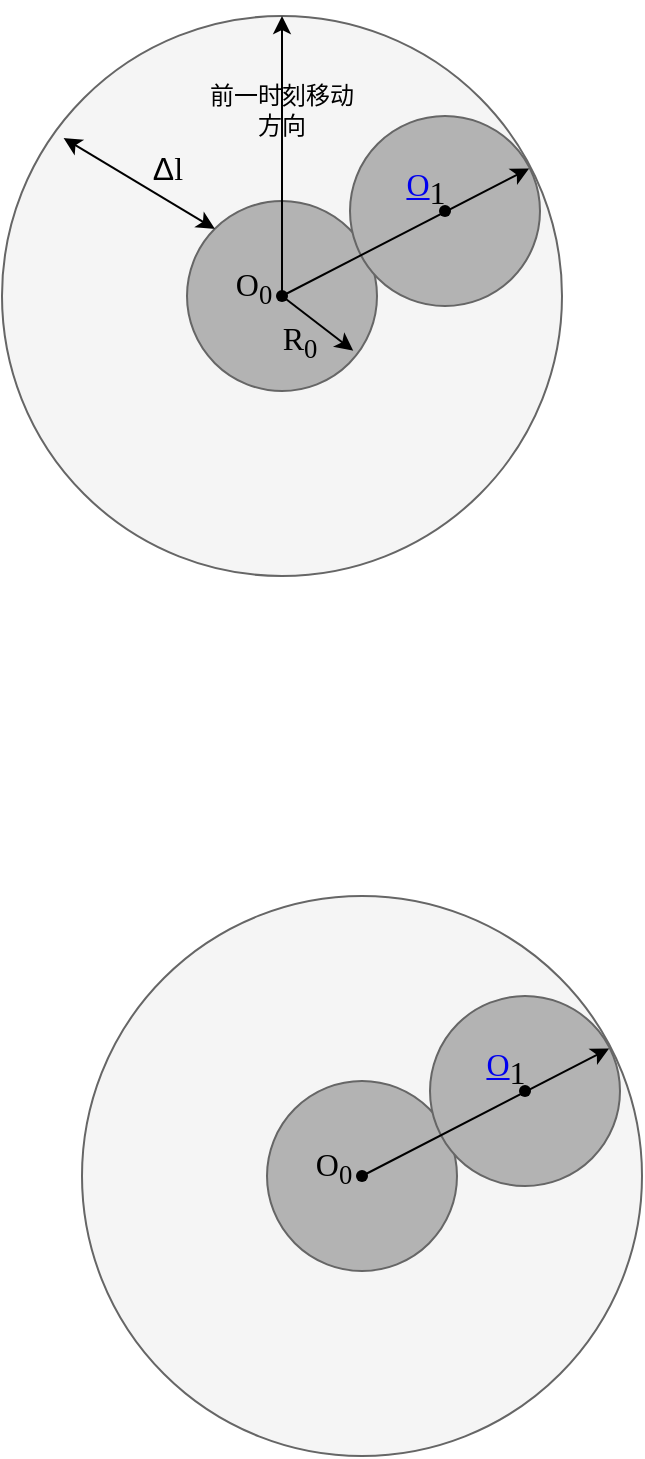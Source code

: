 <mxfile version="15.0.5" type="github"><diagram id="Hhz5PI_TENxVBJzVNBeP" name="Page-1"><mxGraphModel dx="1038" dy="547" grid="1" gridSize="10" guides="1" tooltips="1" connect="1" arrows="1" fold="1" page="1" pageScale="1" pageWidth="827" pageHeight="1169" math="0" shadow="0"><root><mxCell id="0"/><mxCell id="1" parent="0"/><mxCell id="cxYGYn_gPwEDGonUmU9e-1" value="" style="ellipse;whiteSpace=wrap;html=1;aspect=fixed;fillColor=#f5f5f5;strokeColor=#666666;fontColor=#333333;" vertex="1" parent="1"><mxGeometry x="280" y="150" width="280" height="280" as="geometry"/></mxCell><mxCell id="cxYGYn_gPwEDGonUmU9e-2" value="" style="ellipse;whiteSpace=wrap;html=1;aspect=fixed;strokeColor=#666666;fontColor=#333333;direction=south;fillColor=#B3B3B3;" vertex="1" parent="1"><mxGeometry x="372.5" y="242.5" width="95" height="95" as="geometry"/></mxCell><mxCell id="cxYGYn_gPwEDGonUmU9e-4" value="" style="ellipse;whiteSpace=wrap;html=1;aspect=fixed;strokeColor=#666666;fontColor=#333333;fillColor=#B3B3B3;" vertex="1" parent="1"><mxGeometry x="454" y="200" width="95" height="95" as="geometry"/></mxCell><mxCell id="cxYGYn_gPwEDGonUmU9e-5" value="" style="shape=waypoint;sketch=0;fillStyle=solid;size=6;pointerEvents=1;points=[];fillColor=none;resizable=0;rotatable=0;perimeter=centerPerimeter;snapToPoint=1;" vertex="1" parent="1"><mxGeometry x="400" y="270" width="40" height="40" as="geometry"/></mxCell><mxCell id="cxYGYn_gPwEDGonUmU9e-6" value="" style="shape=waypoint;sketch=0;fillStyle=solid;size=6;pointerEvents=1;points=[];fillColor=none;resizable=0;rotatable=0;perimeter=centerPerimeter;snapToPoint=1;" vertex="1" parent="1"><mxGeometry x="481.5" y="227.5" width="40" height="40" as="geometry"/></mxCell><mxCell id="cxYGYn_gPwEDGonUmU9e-8" value="" style="endArrow=classic;html=1;exitX=0.51;exitY=0.665;exitDx=0;exitDy=0;exitPerimeter=0;entryX=0.788;entryY=0.125;entryDx=0;entryDy=0;entryPerimeter=0;" edge="1" parent="1" source="cxYGYn_gPwEDGonUmU9e-5" target="cxYGYn_gPwEDGonUmU9e-2"><mxGeometry width="50" height="50" relative="1" as="geometry"><mxPoint x="410" y="350" as="sourcePoint"/><mxPoint x="460" y="300" as="targetPoint"/></mxGeometry></mxCell><mxCell id="cxYGYn_gPwEDGonUmU9e-9" value="&lt;span lang=&quot;EN-US&quot; style=&quot;font-size: 12.0pt ; font-family: &amp;#34;times new roman&amp;#34; , serif&quot;&gt;&lt;span lang=&quot;EN-US&quot; style=&quot;font-size: 12pt&quot;&gt;R&lt;sub&gt;0&lt;/sub&gt;&lt;/span&gt;&lt;br&gt;&lt;/span&gt;" style="text;html=1;strokeColor=none;fillColor=none;align=center;verticalAlign=middle;whiteSpace=wrap;rounded=0;" vertex="1" parent="1"><mxGeometry x="409" y="303" width="40" height="20" as="geometry"/></mxCell><mxCell id="cxYGYn_gPwEDGonUmU9e-10" value="&lt;span lang=&quot;EN-US&quot; style=&quot;font-size: 12.0pt ; font-family: &amp;#34;times new roman&amp;#34; , serif&quot;&gt;O&lt;sub&gt;0&lt;/sub&gt;&lt;/span&gt;" style="text;html=1;strokeColor=none;fillColor=none;align=center;verticalAlign=middle;whiteSpace=wrap;rounded=0;" vertex="1" parent="1"><mxGeometry x="386" y="276" width="40" height="20" as="geometry"/></mxCell><mxCell id="cxYGYn_gPwEDGonUmU9e-11" value="" style="endArrow=classic;html=1;entryX=0.943;entryY=0.276;entryDx=0;entryDy=0;entryPerimeter=0;" edge="1" parent="1" target="cxYGYn_gPwEDGonUmU9e-4"><mxGeometry width="50" height="50" relative="1" as="geometry"><mxPoint x="420" y="290" as="sourcePoint"/><mxPoint x="440" y="240" as="targetPoint"/></mxGeometry></mxCell><mxCell id="cxYGYn_gPwEDGonUmU9e-16" value="&lt;a name=&quot;OLE_LINK7&quot;&gt;&lt;span lang=&quot;EN-US&quot; style=&quot;font-size: 12.0pt ; font-family: &amp;#34;times new roman&amp;#34; , serif&quot;&gt;O&lt;/span&gt;&lt;/a&gt;&lt;sub&gt;&lt;span lang=&quot;EN-US&quot; style=&quot;font-size: 12.0pt ; font-family: &amp;#34;times new roman&amp;#34; , serif&quot;&gt;1&lt;/span&gt;&lt;/sub&gt;" style="text;html=1;strokeColor=none;fillColor=none;align=center;verticalAlign=middle;whiteSpace=wrap;rounded=0;" vertex="1" parent="1"><mxGeometry x="472" y="226" width="40" height="20" as="geometry"/></mxCell><mxCell id="cxYGYn_gPwEDGonUmU9e-17" value="" style="endArrow=classic;html=1;entryX=0.5;entryY=0;entryDx=0;entryDy=0;" edge="1" parent="1" target="cxYGYn_gPwEDGonUmU9e-1"><mxGeometry width="50" height="50" relative="1" as="geometry"><mxPoint x="420" y="290" as="sourcePoint"/><mxPoint x="440" y="240" as="targetPoint"/></mxGeometry></mxCell><mxCell id="cxYGYn_gPwEDGonUmU9e-18" value="前一时刻移动方向" style="text;html=1;strokeColor=none;fillColor=none;align=center;verticalAlign=middle;whiteSpace=wrap;rounded=0;" vertex="1" parent="1"><mxGeometry x="383" y="180" width="74" height="33.64" as="geometry"/></mxCell><mxCell id="cxYGYn_gPwEDGonUmU9e-19" value="" style="endArrow=classic;startArrow=classic;html=1;exitX=0.11;exitY=0.218;exitDx=0;exitDy=0;exitPerimeter=0;entryX=0;entryY=1;entryDx=0;entryDy=0;" edge="1" parent="1" source="cxYGYn_gPwEDGonUmU9e-1" target="cxYGYn_gPwEDGonUmU9e-2"><mxGeometry width="50" height="50" relative="1" as="geometry"><mxPoint x="390" y="280" as="sourcePoint"/><mxPoint x="440" y="230" as="targetPoint"/></mxGeometry></mxCell><mxCell id="cxYGYn_gPwEDGonUmU9e-20" value="&lt;span style=&quot;font-size: 12.0pt&quot;&gt;Δ&lt;/span&gt;&lt;span lang=&quot;EN-US&quot; style=&quot;font-size: 12.0pt ; font-family: &amp;#34;times new roman&amp;#34; , serif&quot;&gt;l&lt;/span&gt;" style="text;html=1;strokeColor=none;fillColor=none;align=center;verticalAlign=middle;whiteSpace=wrap;rounded=0;" vertex="1" parent="1"><mxGeometry x="343" y="216" width="40" height="20" as="geometry"/></mxCell><mxCell id="cxYGYn_gPwEDGonUmU9e-21" value="" style="ellipse;whiteSpace=wrap;html=1;aspect=fixed;fillColor=#f5f5f5;strokeColor=#666666;fontColor=#333333;" vertex="1" parent="1"><mxGeometry x="320" y="590" width="280" height="280" as="geometry"/></mxCell><mxCell id="cxYGYn_gPwEDGonUmU9e-22" value="" style="ellipse;whiteSpace=wrap;html=1;aspect=fixed;strokeColor=#666666;fontColor=#333333;direction=south;fillColor=#B3B3B3;" vertex="1" parent="1"><mxGeometry x="412.5" y="682.5" width="95" height="95" as="geometry"/></mxCell><mxCell id="cxYGYn_gPwEDGonUmU9e-23" value="" style="ellipse;whiteSpace=wrap;html=1;aspect=fixed;strokeColor=#666666;fontColor=#333333;fillColor=#B3B3B3;" vertex="1" parent="1"><mxGeometry x="494" y="640" width="95" height="95" as="geometry"/></mxCell><mxCell id="cxYGYn_gPwEDGonUmU9e-24" value="" style="shape=waypoint;sketch=0;fillStyle=solid;size=6;pointerEvents=1;points=[];fillColor=none;resizable=0;rotatable=0;perimeter=centerPerimeter;snapToPoint=1;" vertex="1" parent="1"><mxGeometry x="440" y="710" width="40" height="40" as="geometry"/></mxCell><mxCell id="cxYGYn_gPwEDGonUmU9e-25" value="" style="shape=waypoint;sketch=0;fillStyle=solid;size=6;pointerEvents=1;points=[];fillColor=none;resizable=0;rotatable=0;perimeter=centerPerimeter;snapToPoint=1;" vertex="1" parent="1"><mxGeometry x="521.5" y="667.5" width="40" height="40" as="geometry"/></mxCell><mxCell id="cxYGYn_gPwEDGonUmU9e-28" value="&lt;span lang=&quot;EN-US&quot; style=&quot;font-size: 12.0pt ; font-family: &amp;#34;times new roman&amp;#34; , serif&quot;&gt;O&lt;sub&gt;0&lt;/sub&gt;&lt;/span&gt;" style="text;html=1;strokeColor=none;fillColor=none;align=center;verticalAlign=middle;whiteSpace=wrap;rounded=0;" vertex="1" parent="1"><mxGeometry x="426" y="716" width="40" height="20" as="geometry"/></mxCell><mxCell id="cxYGYn_gPwEDGonUmU9e-29" value="" style="endArrow=classic;html=1;entryX=0.943;entryY=0.276;entryDx=0;entryDy=0;entryPerimeter=0;" edge="1" parent="1" target="cxYGYn_gPwEDGonUmU9e-23"><mxGeometry width="50" height="50" relative="1" as="geometry"><mxPoint x="460" y="730" as="sourcePoint"/><mxPoint x="480" y="680" as="targetPoint"/></mxGeometry></mxCell><mxCell id="cxYGYn_gPwEDGonUmU9e-30" value="&lt;a name=&quot;OLE_LINK7&quot;&gt;&lt;span lang=&quot;EN-US&quot; style=&quot;font-size: 12.0pt ; font-family: &amp;#34;times new roman&amp;#34; , serif&quot;&gt;O&lt;/span&gt;&lt;/a&gt;&lt;sub&gt;&lt;span lang=&quot;EN-US&quot; style=&quot;font-size: 12.0pt ; font-family: &amp;#34;times new roman&amp;#34; , serif&quot;&gt;1&lt;/span&gt;&lt;/sub&gt;" style="text;html=1;strokeColor=none;fillColor=none;align=center;verticalAlign=middle;whiteSpace=wrap;rounded=0;" vertex="1" parent="1"><mxGeometry x="512" y="666" width="40" height="20" as="geometry"/></mxCell></root></mxGraphModel></diagram></mxfile>